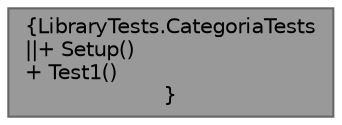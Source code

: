digraph "LibraryTests.CategoriaTests"
{
 // INTERACTIVE_SVG=YES
 // LATEX_PDF_SIZE
  bgcolor="transparent";
  edge [fontname=Helvetica,fontsize=10,labelfontname=Helvetica,labelfontsize=10];
  node [fontname=Helvetica,fontsize=10,shape=box,height=0.2,width=0.4];
  Node1 [label="{LibraryTests.CategoriaTests\n||+ Setup()\l+ Test1()\l}",height=0.2,width=0.4,color="gray40", fillcolor="grey60", style="filled", fontcolor="black",tooltip="Tests de la clase Categoria"];
}
